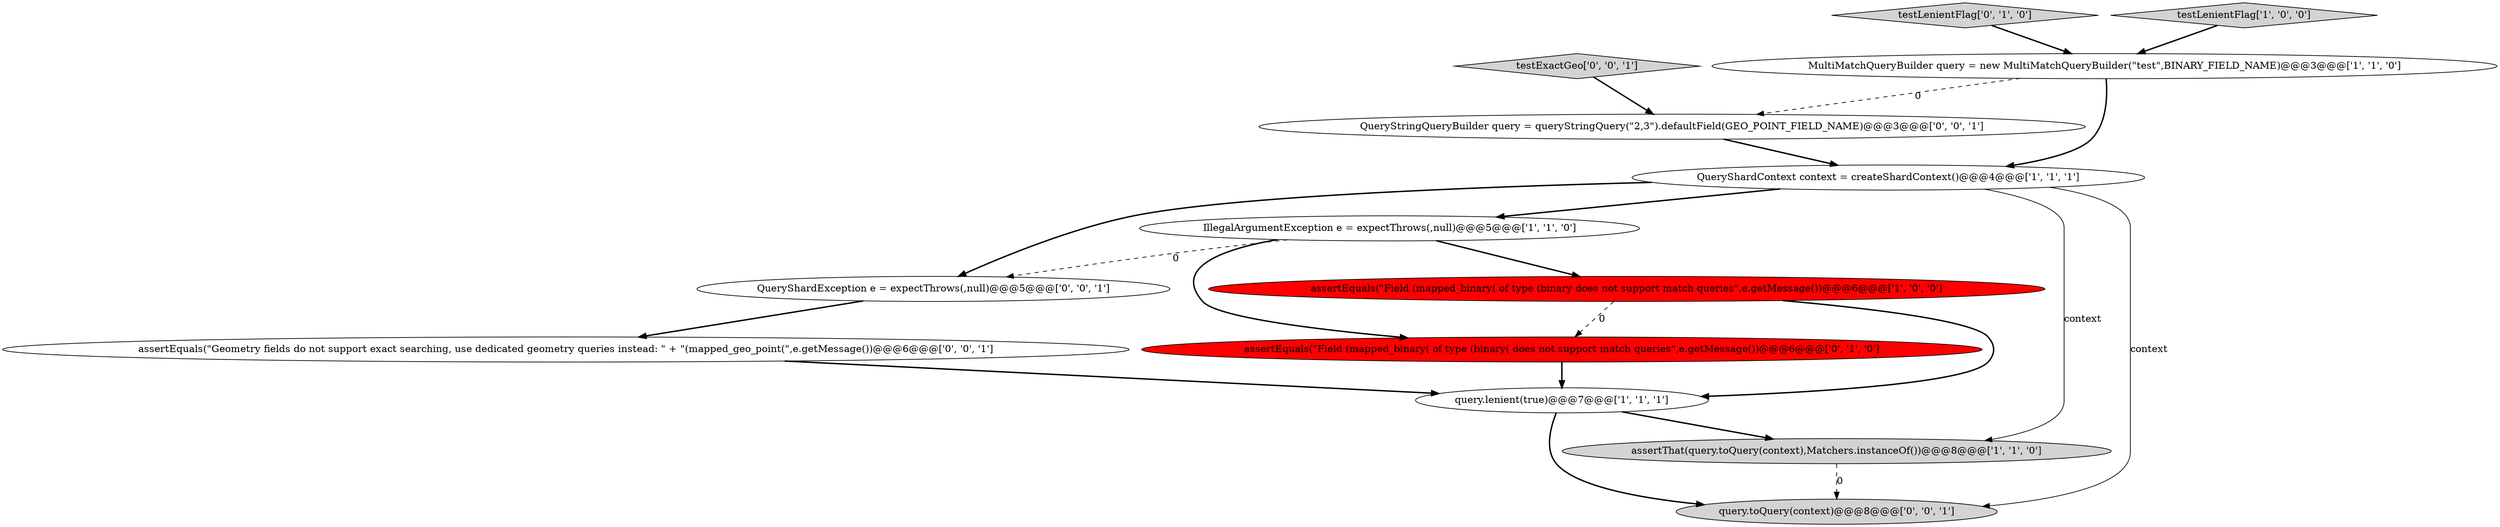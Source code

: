 digraph {
2 [style = filled, label = "MultiMatchQueryBuilder query = new MultiMatchQueryBuilder(\"test\",BINARY_FIELD_NAME)@@@3@@@['1', '1', '0']", fillcolor = white, shape = ellipse image = "AAA0AAABBB1BBB"];
7 [style = filled, label = "testLenientFlag['0', '1', '0']", fillcolor = lightgray, shape = diamond image = "AAA0AAABBB2BBB"];
12 [style = filled, label = "assertEquals(\"Geometry fields do not support exact searching, use dedicated geometry queries instead: \" + \"(mapped_geo_point(\",e.getMessage())@@@6@@@['0', '0', '1']", fillcolor = white, shape = ellipse image = "AAA0AAABBB3BBB"];
11 [style = filled, label = "QueryStringQueryBuilder query = queryStringQuery(\"2,3\").defaultField(GEO_POINT_FIELD_NAME)@@@3@@@['0', '0', '1']", fillcolor = white, shape = ellipse image = "AAA0AAABBB3BBB"];
1 [style = filled, label = "IllegalArgumentException e = expectThrows(,null)@@@5@@@['1', '1', '0']", fillcolor = white, shape = ellipse image = "AAA0AAABBB1BBB"];
3 [style = filled, label = "assertThat(query.toQuery(context),Matchers.instanceOf())@@@8@@@['1', '1', '0']", fillcolor = lightgray, shape = ellipse image = "AAA0AAABBB1BBB"];
9 [style = filled, label = "testExactGeo['0', '0', '1']", fillcolor = lightgray, shape = diamond image = "AAA0AAABBB3BBB"];
5 [style = filled, label = "query.lenient(true)@@@7@@@['1', '1', '1']", fillcolor = white, shape = ellipse image = "AAA0AAABBB1BBB"];
13 [style = filled, label = "QueryShardException e = expectThrows(,null)@@@5@@@['0', '0', '1']", fillcolor = white, shape = ellipse image = "AAA0AAABBB3BBB"];
8 [style = filled, label = "assertEquals(\"Field (mapped_binary( of type (binary( does not support match queries\",e.getMessage())@@@6@@@['0', '1', '0']", fillcolor = red, shape = ellipse image = "AAA1AAABBB2BBB"];
6 [style = filled, label = "assertEquals(\"Field (mapped_binary( of type (binary does not support match queries\",e.getMessage())@@@6@@@['1', '0', '0']", fillcolor = red, shape = ellipse image = "AAA1AAABBB1BBB"];
0 [style = filled, label = "testLenientFlag['1', '0', '0']", fillcolor = lightgray, shape = diamond image = "AAA0AAABBB1BBB"];
4 [style = filled, label = "QueryShardContext context = createShardContext()@@@4@@@['1', '1', '1']", fillcolor = white, shape = ellipse image = "AAA0AAABBB1BBB"];
10 [style = filled, label = "query.toQuery(context)@@@8@@@['0', '0', '1']", fillcolor = lightgray, shape = ellipse image = "AAA0AAABBB3BBB"];
5->3 [style = bold, label=""];
5->10 [style = bold, label=""];
6->8 [style = dashed, label="0"];
1->8 [style = bold, label=""];
12->5 [style = bold, label=""];
9->11 [style = bold, label=""];
11->4 [style = bold, label=""];
4->13 [style = bold, label=""];
0->2 [style = bold, label=""];
2->4 [style = bold, label=""];
1->13 [style = dashed, label="0"];
6->5 [style = bold, label=""];
1->6 [style = bold, label=""];
13->12 [style = bold, label=""];
8->5 [style = bold, label=""];
7->2 [style = bold, label=""];
4->10 [style = solid, label="context"];
2->11 [style = dashed, label="0"];
4->1 [style = bold, label=""];
3->10 [style = dashed, label="0"];
4->3 [style = solid, label="context"];
}
